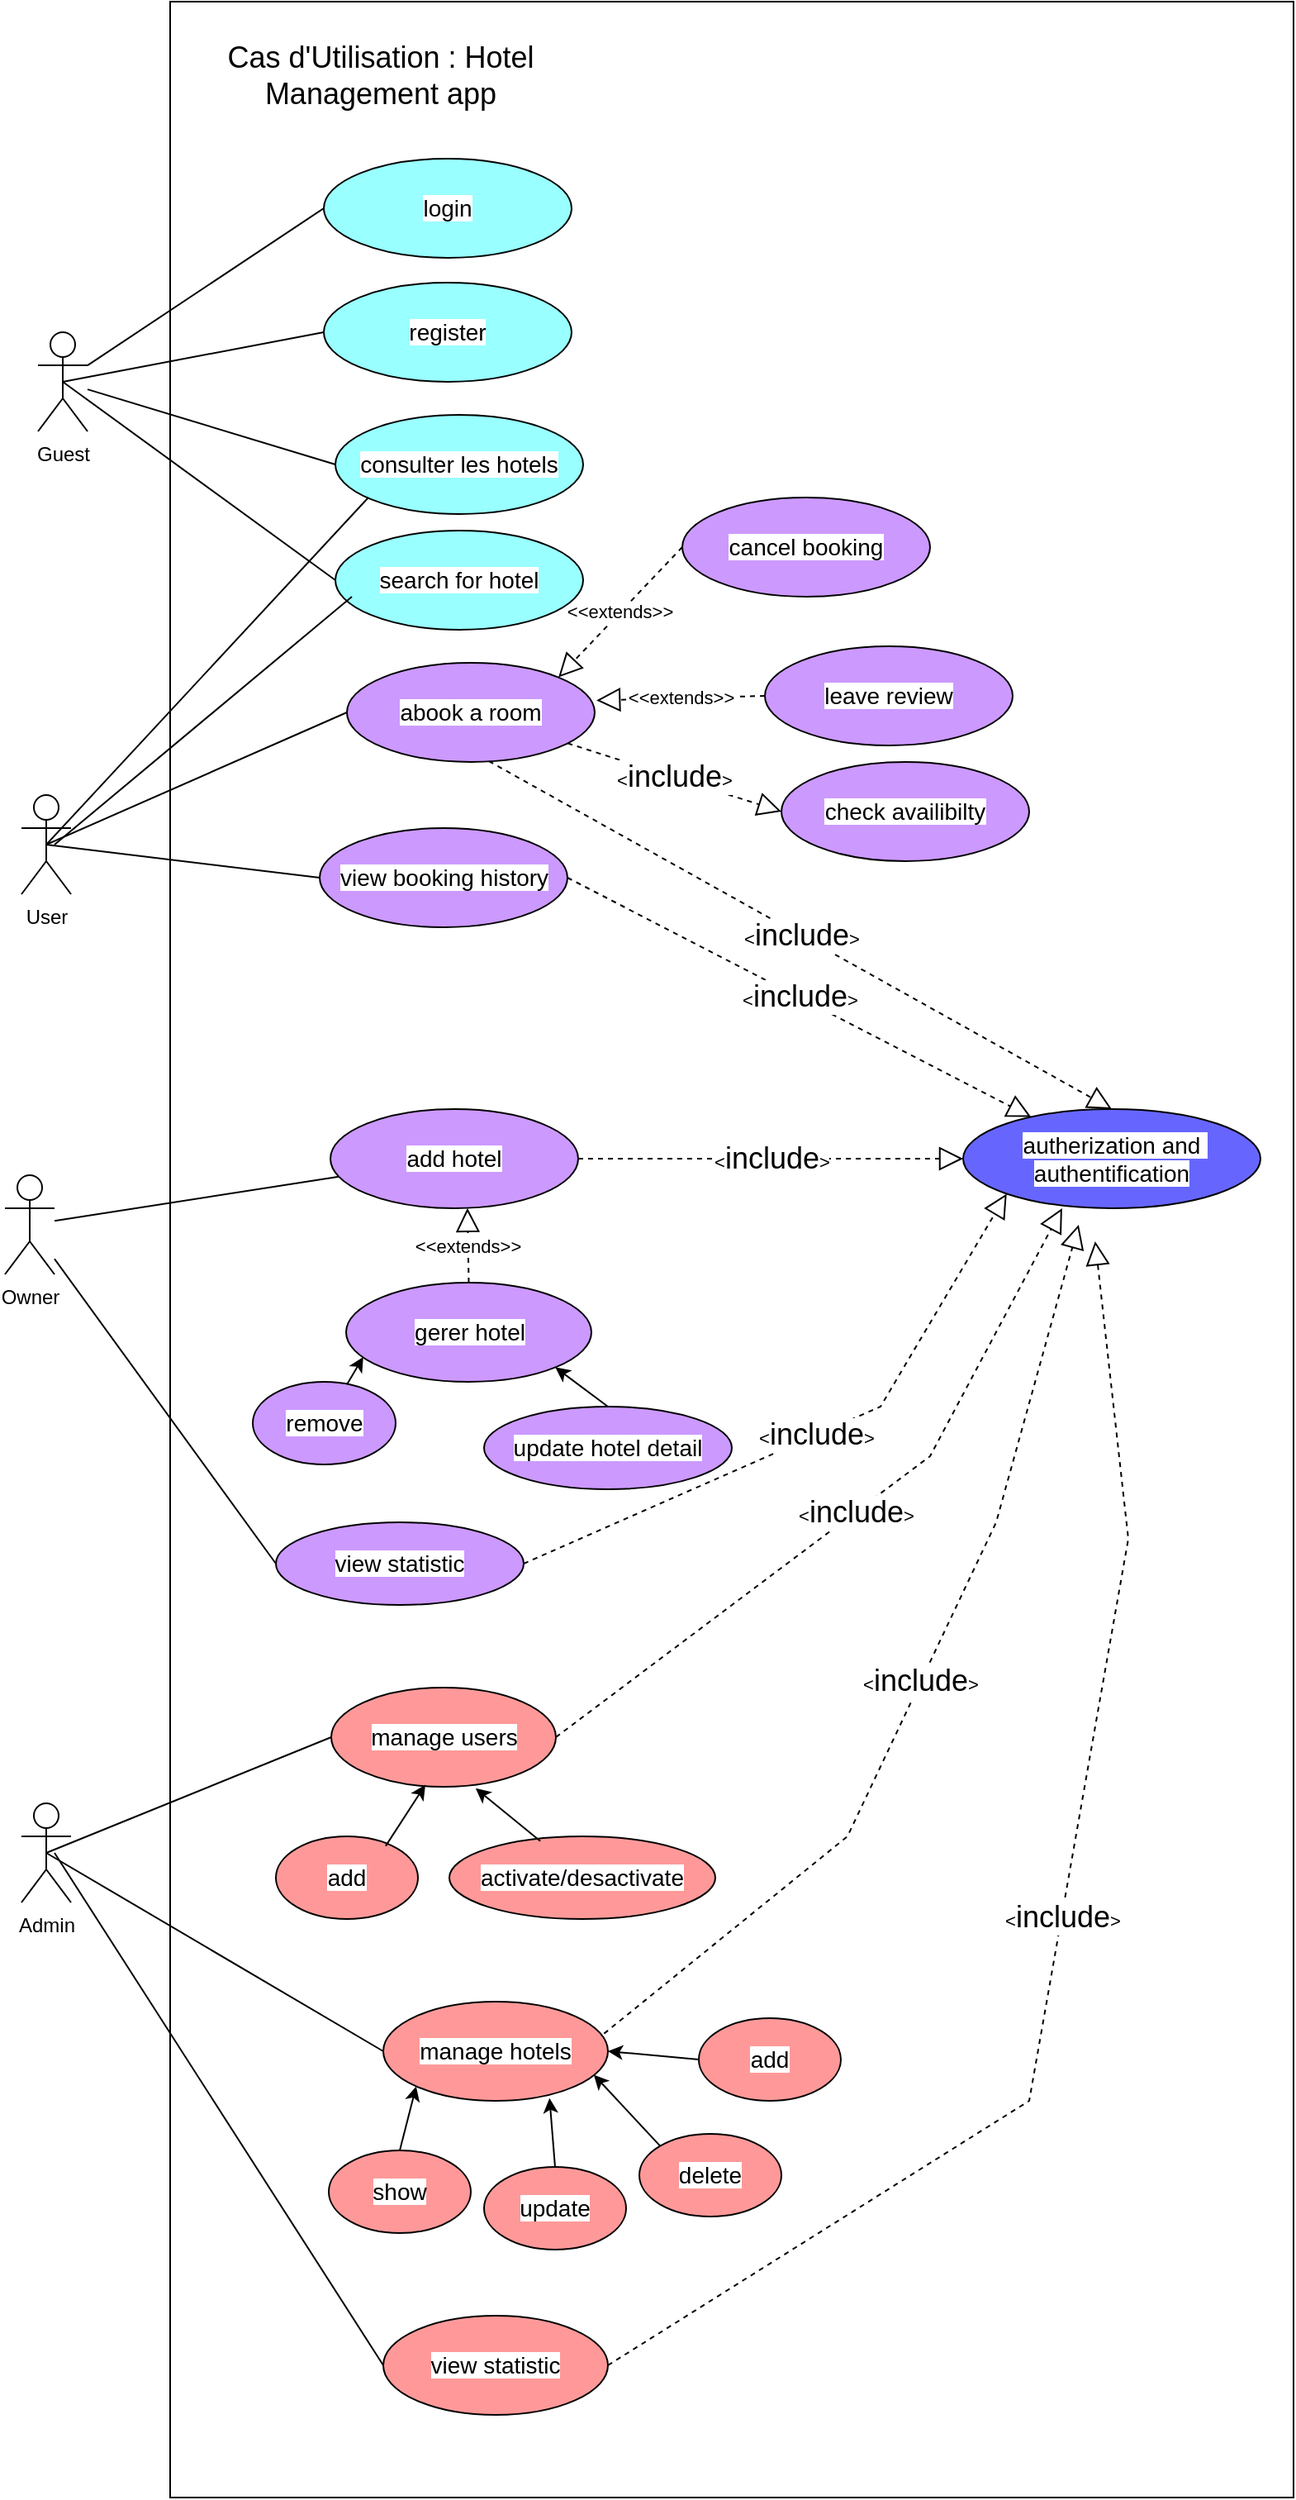 <mxfile version="26.0.11">
  <diagram id="GpANf77li3baw1R7QIYz" name="Page-1">
    <mxGraphModel dx="1863" dy="2767" grid="1" gridSize="10" guides="1" tooltips="1" connect="1" arrows="1" fold="1" page="1" pageScale="1" pageWidth="1100" pageHeight="850" background="#ffffff" math="0" shadow="0">
      <root>
        <mxCell id="0" />
        <mxCell id="1" parent="0" />
        <mxCell id="2" value="Guest" style="shape=umlActor;verticalLabelPosition=bottom;verticalAlign=top;html=1;outlineConnect=0;" parent="1" vertex="1">
          <mxGeometry x="60" y="-1400" width="30" height="60" as="geometry" />
        </mxCell>
        <mxCell id="3" value="" style="rounded=0;whiteSpace=wrap;html=1;" parent="1" vertex="1">
          <mxGeometry x="140" y="-1600" width="680" height="1510" as="geometry" />
        </mxCell>
        <mxCell id="5" value="User" style="shape=umlActor;verticalLabelPosition=bottom;verticalAlign=top;html=1;outlineConnect=0;" parent="1" vertex="1">
          <mxGeometry x="50" y="-1120" width="30" height="60" as="geometry" />
        </mxCell>
        <mxCell id="6" value="Admin" style="shape=umlActor;verticalLabelPosition=bottom;verticalAlign=top;html=1;outlineConnect=0;" parent="1" vertex="1">
          <mxGeometry x="50" y="-510" width="30" height="60" as="geometry" />
        </mxCell>
        <mxCell id="25" value="&lt;div style=&quot;&quot;&gt;&lt;span style=&quot;color: light-dark(rgb(0, 0, 0), rgb(255, 255, 255)); font-size: 14px; white-space-collapse: preserve; background-color: rgb(255, 255, 255);&quot;&gt;&lt;font face=&quot;Nunito Sans, sans-serif&quot;&gt;manage users&lt;/font&gt;&lt;/span&gt;&lt;/div&gt;" style="ellipse;whiteSpace=wrap;html=1;fillColor=#FF9999;align=center;" parent="1" vertex="1">
          <mxGeometry x="237.5" y="-580" width="136" height="60" as="geometry" />
        </mxCell>
        <mxCell id="31" value="&lt;font style=&quot;font-size: 18px;&quot;&gt;Cas d&#39;Utilisation : Hotel Management app&lt;/font&gt;" style="text;html=1;align=center;verticalAlign=middle;whiteSpace=wrap;rounded=0;" parent="1" vertex="1">
          <mxGeometry x="128.5" y="-1570" width="276.5" height="30" as="geometry" />
        </mxCell>
        <mxCell id="40" value="" style="endArrow=none;html=1;rounded=0;entryX=0;entryY=0.5;entryDx=0;entryDy=0;" parent="1" source="2" target="122" edge="1">
          <mxGeometry width="50" height="50" relative="1" as="geometry">
            <mxPoint x="470" y="-1150" as="sourcePoint" />
            <mxPoint x="210" y="-1475" as="targetPoint" />
          </mxGeometry>
        </mxCell>
        <mxCell id="41" value="" style="endArrow=none;html=1;rounded=0;entryX=0;entryY=0.5;entryDx=0;entryDy=0;exitX=0.5;exitY=0.5;exitDx=0;exitDy=0;exitPerimeter=0;" parent="1" source="2" target="123" edge="1">
          <mxGeometry width="50" height="50" relative="1" as="geometry">
            <mxPoint x="90" y="-1237" as="sourcePoint" />
            <mxPoint x="214" y="-1395" as="targetPoint" />
          </mxGeometry>
        </mxCell>
        <mxCell id="42" value="" style="endArrow=none;html=1;rounded=0;entryX=0;entryY=0.5;entryDx=0;entryDy=0;" parent="1" source="2" target="124" edge="1">
          <mxGeometry width="50" height="50" relative="1" as="geometry">
            <mxPoint x="70" y="-1230" as="sourcePoint" />
            <mxPoint x="207.5" y="-1305" as="targetPoint" />
          </mxGeometry>
        </mxCell>
        <mxCell id="50" value="" style="endArrow=none;html=1;rounded=0;exitX=0.5;exitY=0.5;exitDx=0;exitDy=0;exitPerimeter=0;entryX=0;entryY=0.5;entryDx=0;entryDy=0;" parent="1" source="5" target="117" edge="1">
          <mxGeometry width="50" height="50" relative="1" as="geometry">
            <mxPoint x="90" y="-1209" as="sourcePoint" />
            <mxPoint x="261" y="-990" as="targetPoint" />
          </mxGeometry>
        </mxCell>
        <mxCell id="53" value="" style="endArrow=none;html=1;rounded=0;entryX=0;entryY=0.5;entryDx=0;entryDy=0;exitX=0.5;exitY=0.5;exitDx=0;exitDy=0;exitPerimeter=0;" parent="1" source="5" target="120" edge="1">
          <mxGeometry width="50" height="50" relative="1" as="geometry">
            <mxPoint x="60" y="-790" as="sourcePoint" />
            <mxPoint x="262.095" y="-1088.54" as="targetPoint" />
          </mxGeometry>
        </mxCell>
        <mxCell id="62" style="edgeStyle=orthogonalEdgeStyle;rounded=0;orthogonalLoop=1;jettySize=auto;html=1;exitX=0.5;exitY=1;exitDx=0;exitDy=0;" parent="1" edge="1">
          <mxGeometry relative="1" as="geometry">
            <mxPoint x="258.0" y="-520" as="sourcePoint" />
            <mxPoint x="258.0" y="-520" as="targetPoint" />
          </mxGeometry>
        </mxCell>
        <mxCell id="65" value="&lt;div style=&quot;&quot;&gt;&lt;span style=&quot;color: light-dark(rgb(0, 0, 0), rgb(255, 255, 255)); font-size: 14px; white-space-collapse: preserve; background-color: rgb(255, 255, 255);&quot;&gt;&lt;font face=&quot;Nunito Sans, sans-serif&quot;&gt;autherization and authentification&lt;/font&gt;&lt;/span&gt;&lt;/div&gt;" style="ellipse;whiteSpace=wrap;html=1;fillColor=#6666FF;align=center;" parent="1" vertex="1">
          <mxGeometry x="620" y="-930" width="180" height="60" as="geometry" />
        </mxCell>
        <mxCell id="73" value="&amp;lt;&lt;font style=&quot;font-size: 18px;&quot;&gt;include&lt;/font&gt;&amp;gt;" style="endArrow=block;dashed=1;endFill=0;endSize=12;html=1;rounded=0;exitX=1;exitY=0.5;exitDx=0;exitDy=0;entryX=0;entryY=0.5;entryDx=0;entryDy=0;" parent="1" source="93" target="65" edge="1">
          <mxGeometry width="160" relative="1" as="geometry">
            <mxPoint x="411.037" y="-257.34" as="sourcePoint" />
            <mxPoint x="696" y="-300" as="targetPoint" />
            <Array as="points" />
          </mxGeometry>
        </mxCell>
        <mxCell id="81" value="" style="endArrow=none;html=1;rounded=0;entryX=0;entryY=0.5;entryDx=0;entryDy=0;exitX=0.5;exitY=0.5;exitDx=0;exitDy=0;exitPerimeter=0;" parent="1" source="2" target="121" edge="1">
          <mxGeometry width="50" height="50" relative="1" as="geometry">
            <mxPoint x="80" y="-1220.0" as="sourcePoint" />
            <mxPoint x="207.5" y="-1195" as="targetPoint" />
          </mxGeometry>
        </mxCell>
        <mxCell id="90" value="&amp;lt;&amp;lt;extends&amp;gt;&amp;gt;" style="endArrow=block;dashed=1;endFill=0;endSize=12;html=1;entryX=1;entryY=0;entryDx=0;entryDy=0;exitX=0;exitY=0.5;exitDx=0;exitDy=0;" parent="1" source="119" target="120" edge="1">
          <mxGeometry width="160" relative="1" as="geometry">
            <mxPoint x="607.72" y="-1126.743" as="sourcePoint" />
            <mxPoint x="471.5" y="-1100" as="targetPoint" />
          </mxGeometry>
        </mxCell>
        <mxCell id="91" value="&amp;lt;&amp;lt;extends&amp;gt;&amp;gt;" style="endArrow=block;dashed=1;endFill=0;endSize=12;html=1;entryX=1.007;entryY=0.379;entryDx=0;entryDy=0;exitX=0;exitY=0.5;exitDx=0;exitDy=0;entryPerimeter=0;" parent="1" source="118" target="120" edge="1">
          <mxGeometry width="160" relative="1" as="geometry">
            <mxPoint x="600" y="-1050" as="sourcePoint" />
            <mxPoint x="464.122" y="-1089.44" as="targetPoint" />
          </mxGeometry>
        </mxCell>
        <mxCell id="92" value="Owner" style="shape=umlActor;verticalLabelPosition=bottom;verticalAlign=top;html=1;outlineConnect=0;" parent="1" vertex="1">
          <mxGeometry x="40" y="-890" width="30" height="60" as="geometry" />
        </mxCell>
        <mxCell id="93" value="&lt;div style=&quot;text-align: start;&quot;&gt;&lt;font face=&quot;Nunito Sans, sans-serif&quot; color=&quot;#000000&quot;&gt;&lt;span style=&quot;font-size: 14px; white-space-collapse: preserve; background-color: rgb(255, 255, 255);&quot;&gt;add hotel&lt;/span&gt;&lt;/font&gt;&lt;/div&gt;" style="ellipse;whiteSpace=wrap;html=1;fillColor=#CC99FF;" parent="1" vertex="1">
          <mxGeometry x="237" y="-930" width="150" height="60" as="geometry" />
        </mxCell>
        <mxCell id="94" value="&lt;div style=&quot;text-align: start;&quot;&gt;&lt;font face=&quot;Nunito Sans, sans-serif&quot; color=&quot;#000000&quot;&gt;&lt;span style=&quot;font-size: 14px; white-space-collapse: preserve; background-color: rgb(255, 255, 255);&quot;&gt;gerer hotel&lt;/span&gt;&lt;/font&gt;&lt;/div&gt;" style="ellipse;whiteSpace=wrap;html=1;fillColor=#CC99FF;" parent="1" vertex="1">
          <mxGeometry x="246.5" y="-825" width="148.5" height="60" as="geometry" />
        </mxCell>
        <mxCell id="96" value="&lt;div style=&quot;&quot;&gt;&lt;span style=&quot;color: light-dark(rgb(0, 0, 0), rgb(255, 255, 255)); font-size: 14px; white-space-collapse: preserve; background-color: rgb(255, 255, 255);&quot;&gt;&lt;font face=&quot;Nunito Sans, sans-serif&quot;&gt;update hotel detail&lt;/font&gt;&lt;/span&gt;&lt;/div&gt;" style="ellipse;whiteSpace=wrap;html=1;fillColor=#CC99FF;align=center;" parent="1" vertex="1">
          <mxGeometry x="330" y="-750" width="150" height="50" as="geometry" />
        </mxCell>
        <mxCell id="97" value="&lt;div style=&quot;&quot;&gt;&lt;span style=&quot;color: light-dark(rgb(0, 0, 0), rgb(255, 255, 255)); font-size: 14px; white-space-collapse: preserve; background-color: rgb(255, 255, 255);&quot;&gt;&lt;font face=&quot;Nunito Sans, sans-serif&quot;&gt;remove&lt;/font&gt;&lt;/span&gt;&lt;/div&gt;" style="ellipse;whiteSpace=wrap;html=1;fillColor=#CC99FF;align=center;" parent="1" vertex="1">
          <mxGeometry x="190" y="-765" width="86.5" height="50" as="geometry" />
        </mxCell>
        <mxCell id="98" value="" style="endArrow=none;html=1;rounded=0;" parent="1" source="92" target="93" edge="1">
          <mxGeometry width="50" height="50" relative="1" as="geometry">
            <mxPoint x="75" y="-1000" as="sourcePoint" />
            <mxPoint x="271.0" y="-980" as="targetPoint" />
          </mxGeometry>
        </mxCell>
        <mxCell id="100" value="&amp;lt;&amp;lt;extends&amp;gt;&amp;gt;" style="endArrow=block;dashed=1;endFill=0;endSize=12;html=1;entryX=0.553;entryY=0.998;entryDx=0;entryDy=0;exitX=0.5;exitY=0;exitDx=0;exitDy=0;entryPerimeter=0;" parent="1" source="94" target="93" edge="1">
          <mxGeometry width="160" relative="1" as="geometry">
            <mxPoint x="610.0" y="-1040" as="sourcePoint" />
            <mxPoint x="474.122" y="-1079.44" as="targetPoint" />
          </mxGeometry>
        </mxCell>
        <mxCell id="105" value="" style="endArrow=classic;html=1;entryX=0.07;entryY=0.749;entryDx=0;entryDy=0;entryPerimeter=0;" parent="1" source="97" target="94" edge="1">
          <mxGeometry width="50" height="50" relative="1" as="geometry">
            <mxPoint x="400" y="-700" as="sourcePoint" />
            <mxPoint x="450" y="-750" as="targetPoint" />
          </mxGeometry>
        </mxCell>
        <mxCell id="106" value="" style="endArrow=classic;html=1;entryX=1;entryY=1;entryDx=0;entryDy=0;exitX=0.5;exitY=0;exitDx=0;exitDy=0;" parent="1" source="96" target="94" edge="1">
          <mxGeometry width="50" height="50" relative="1" as="geometry">
            <mxPoint x="232.578" y="-683.374" as="sourcePoint" />
            <mxPoint x="267.395" y="-705.06" as="targetPoint" />
          </mxGeometry>
        </mxCell>
        <mxCell id="108" value="&lt;div style=&quot;&quot;&gt;&lt;span style=&quot;color: light-dark(rgb(0, 0, 0), rgb(255, 255, 255)); font-size: 14px; white-space-collapse: preserve; background-color: rgb(255, 255, 255);&quot;&gt;&lt;font face=&quot;Nunito Sans, sans-serif&quot;&gt;view statistic&lt;/font&gt;&lt;/span&gt;&lt;/div&gt;" style="ellipse;whiteSpace=wrap;html=1;fillColor=#CC99FF;align=center;" parent="1" vertex="1">
          <mxGeometry x="204" y="-680" width="150" height="50" as="geometry" />
        </mxCell>
        <mxCell id="109" value="" style="endArrow=none;html=1;rounded=0;entryX=0;entryY=0.5;entryDx=0;entryDy=0;" parent="1" source="92" target="108" edge="1">
          <mxGeometry width="50" height="50" relative="1" as="geometry">
            <mxPoint x="90" y="-832.333" as="sourcePoint" />
            <mxPoint x="262.122" y="-859.104" as="targetPoint" />
          </mxGeometry>
        </mxCell>
        <mxCell id="110" value="&lt;div style=&quot;&quot;&gt;&lt;span style=&quot;color: light-dark(rgb(0, 0, 0), rgb(255, 255, 255)); font-size: 14px; white-space-collapse: preserve; background-color: rgb(255, 255, 255);&quot;&gt;&lt;font face=&quot;Nunito Sans, sans-serif&quot;&gt;add&lt;/font&gt;&lt;/span&gt;&lt;/div&gt;" style="ellipse;whiteSpace=wrap;html=1;fillColor=#FF9999;align=center;" parent="1" vertex="1">
          <mxGeometry x="204" y="-490" width="86" height="50" as="geometry" />
        </mxCell>
        <mxCell id="111" value="&lt;div style=&quot;&quot;&gt;&lt;span style=&quot;color: light-dark(rgb(0, 0, 0), rgb(255, 255, 255)); font-size: 14px; white-space-collapse: preserve; background-color: rgb(255, 255, 255);&quot;&gt;&lt;font face=&quot;Nunito Sans, sans-serif&quot;&gt;activate/desactivate&lt;/font&gt;&lt;/span&gt;&lt;/div&gt;" style="ellipse;whiteSpace=wrap;html=1;fillColor=#FF9999;align=center;" parent="1" vertex="1">
          <mxGeometry x="309" y="-490" width="161" height="50" as="geometry" />
        </mxCell>
        <mxCell id="112" value="" style="endArrow=classic;html=1;entryX=0.643;entryY=1.016;entryDx=0;entryDy=0;exitX=0.342;exitY=0.058;exitDx=0;exitDy=0;entryPerimeter=0;exitPerimeter=0;" parent="1" source="111" target="25" edge="1">
          <mxGeometry width="50" height="50" relative="1" as="geometry">
            <mxPoint x="405" y="-720" as="sourcePoint" />
            <mxPoint x="393.516" y="-743.894" as="targetPoint" />
          </mxGeometry>
        </mxCell>
        <mxCell id="113" value="" style="endArrow=classic;html=1;entryX=0.419;entryY=0.98;entryDx=0;entryDy=0;exitX=0.773;exitY=0.116;exitDx=0;exitDy=0;entryPerimeter=0;exitPerimeter=0;" parent="1" source="110" target="25" edge="1">
          <mxGeometry width="50" height="50" relative="1" as="geometry">
            <mxPoint x="374.062" y="-477.1" as="sourcePoint" />
            <mxPoint x="334.948" y="-509.04" as="targetPoint" />
          </mxGeometry>
        </mxCell>
        <mxCell id="114" value="&lt;div style=&quot;&quot;&gt;&lt;span style=&quot;color: light-dark(rgb(0, 0, 0), rgb(255, 255, 255)); font-size: 14px; white-space-collapse: preserve; background-color: rgb(255, 255, 255);&quot;&gt;&lt;font face=&quot;Nunito Sans, sans-serif&quot;&gt;manage hotels&lt;/font&gt;&lt;/span&gt;&lt;/div&gt;" style="ellipse;whiteSpace=wrap;html=1;fillColor=#FF9999;align=center;" parent="1" vertex="1">
          <mxGeometry x="269" y="-390" width="136" height="60" as="geometry" />
        </mxCell>
        <mxCell id="115" value="" style="endArrow=none;html=1;rounded=0;entryX=0;entryY=0.5;entryDx=0;entryDy=0;exitX=0.5;exitY=0.5;exitDx=0;exitDy=0;exitPerimeter=0;" parent="1" source="6" target="25" edge="1">
          <mxGeometry width="50" height="50" relative="1" as="geometry">
            <mxPoint x="90" y="-809.362" as="sourcePoint" />
            <mxPoint x="224" y="-625" as="targetPoint" />
          </mxGeometry>
        </mxCell>
        <mxCell id="116" value="&amp;lt;&lt;font style=&quot;font-size: 18px;&quot;&gt;include&lt;/font&gt;&amp;gt;" style="endArrow=block;dashed=1;endFill=0;endSize=12;html=1;rounded=0;exitX=1;exitY=0.5;exitDx=0;exitDy=0;entryX=0;entryY=1;entryDx=0;entryDy=0;" parent="1" source="108" target="65" edge="1">
          <mxGeometry width="160" relative="1" as="geometry">
            <mxPoint x="400" y="-630" as="sourcePoint" />
            <mxPoint x="573" y="-610" as="targetPoint" />
            <Array as="points">
              <mxPoint x="570" y="-750" />
            </Array>
          </mxGeometry>
        </mxCell>
        <mxCell id="117" value="&lt;div style=&quot;text-align: start;&quot;&gt;&lt;font face=&quot;Nunito Sans, sans-serif&quot; color=&quot;#000000&quot;&gt;&lt;span style=&quot;font-size: 14px; white-space-collapse: preserve; background-color: rgb(255, 255, 255);&quot;&gt;view booking history&lt;/span&gt;&lt;/font&gt;&lt;/div&gt;" style="ellipse;whiteSpace=wrap;html=1;fillColor=#CC99FF;" parent="1" vertex="1">
          <mxGeometry x="230.5" y="-1100" width="150" height="60" as="geometry" />
        </mxCell>
        <mxCell id="118" value="&lt;div style=&quot;text-align: start;&quot;&gt;&lt;font face=&quot;Nunito Sans, sans-serif&quot; color=&quot;#000000&quot;&gt;&lt;span style=&quot;font-size: 14px; white-space-collapse: preserve; background-color: rgb(255, 255, 255);&quot;&gt;leave review&lt;/span&gt;&lt;/font&gt;&lt;/div&gt;" style="ellipse;whiteSpace=wrap;html=1;fillColor=#CC99FF;" parent="1" vertex="1">
          <mxGeometry x="500" y="-1210" width="150" height="60" as="geometry" />
        </mxCell>
        <mxCell id="119" value="&lt;div style=&quot;text-align: start;&quot;&gt;&lt;font face=&quot;Nunito Sans, sans-serif&quot; color=&quot;#000000&quot;&gt;&lt;span style=&quot;font-size: 14px; white-space-collapse: preserve; background-color: rgb(255, 255, 255);&quot;&gt;cancel booking&lt;/span&gt;&lt;/font&gt;&lt;/div&gt;" style="ellipse;whiteSpace=wrap;html=1;fillColor=#CC99FF;" parent="1" vertex="1">
          <mxGeometry x="450" y="-1300" width="150" height="60" as="geometry" />
        </mxCell>
        <mxCell id="120" value="&lt;div style=&quot;text-align: start;&quot;&gt;&lt;font face=&quot;Nunito Sans, sans-serif&quot; color=&quot;#000000&quot;&gt;&lt;span style=&quot;font-size: 14px; background-color: rgb(255, 255, 255);&quot;&gt;abook a room&lt;/span&gt;&lt;/font&gt;&lt;/div&gt;" style="ellipse;whiteSpace=wrap;html=1;fillColor=#CC99FF;" parent="1" vertex="1">
          <mxGeometry x="247" y="-1200" width="150" height="60" as="geometry" />
        </mxCell>
        <mxCell id="121" value="&lt;div style=&quot;text-align: start;&quot;&gt;&lt;font face=&quot;Nunito Sans, sans-serif&quot; color=&quot;#000000&quot;&gt;&lt;span style=&quot;font-size: 14px; white-space-collapse: preserve; background-color: rgb(255, 255, 255);&quot;&gt;search for hotel&lt;/span&gt;&lt;/font&gt;&lt;/div&gt;" style="ellipse;whiteSpace=wrap;html=1;fillColor=#99FFFF;" parent="1" vertex="1">
          <mxGeometry x="240" y="-1280" width="150" height="60" as="geometry" />
        </mxCell>
        <mxCell id="122" value="&lt;div style=&quot;text-align: start;&quot;&gt;&lt;font face=&quot;Nunito Sans, sans-serif&quot; color=&quot;#000000&quot;&gt;&lt;span style=&quot;font-size: 14px; white-space-collapse: preserve; background-color: rgb(255, 255, 255);&quot;&gt;login&lt;/span&gt;&lt;/font&gt;&lt;/div&gt;" style="ellipse;whiteSpace=wrap;html=1;fillColor=#99FFFF;" parent="1" vertex="1">
          <mxGeometry x="233" y="-1505" width="150" height="60" as="geometry" />
        </mxCell>
        <mxCell id="123" value="&lt;div style=&quot;text-align: start;&quot;&gt;&lt;font face=&quot;Nunito Sans, sans-serif&quot; color=&quot;#000000&quot;&gt;&lt;span style=&quot;font-size: 14px; white-space-collapse: preserve; background-color: rgb(255, 255, 255);&quot;&gt;register&lt;/span&gt;&lt;/font&gt;&lt;/div&gt;" style="ellipse;whiteSpace=wrap;html=1;fillColor=#99FFFF;" parent="1" vertex="1">
          <mxGeometry x="233" y="-1430" width="150" height="60" as="geometry" />
        </mxCell>
        <mxCell id="124" value="&lt;div style=&quot;text-align: start;&quot;&gt;&lt;font face=&quot;Nunito Sans, sans-serif&quot; color=&quot;#000000&quot;&gt;&lt;span style=&quot;font-size: 14px; white-space-collapse: preserve; background-color: rgb(255, 255, 255);&quot;&gt;consulter les hotels&lt;/span&gt;&lt;/font&gt;&lt;/div&gt;" style="ellipse;whiteSpace=wrap;html=1;fillColor=#99FFFF;" parent="1" vertex="1">
          <mxGeometry x="240" y="-1350" width="150" height="60" as="geometry" />
        </mxCell>
        <mxCell id="126" value="&amp;lt;&lt;font style=&quot;font-size: 18px;&quot;&gt;include&lt;/font&gt;&amp;gt;" style="endArrow=block;dashed=1;endFill=0;endSize=12;html=1;rounded=0;exitX=1;exitY=0.5;exitDx=0;exitDy=0;" parent="1" source="117" target="65" edge="1">
          <mxGeometry width="160" relative="1" as="geometry">
            <mxPoint x="407" y="-870" as="sourcePoint" />
            <mxPoint x="580" y="-850" as="targetPoint" />
            <Array as="points" />
          </mxGeometry>
        </mxCell>
        <mxCell id="127" value="" style="endArrow=none;html=1;rounded=0;entryX=0;entryY=0.5;entryDx=0;entryDy=0;" parent="1" edge="1">
          <mxGeometry width="50" height="50" relative="1" as="geometry">
            <mxPoint x="70" y="-1090" as="sourcePoint" />
            <mxPoint x="250" y="-1240" as="targetPoint" />
          </mxGeometry>
        </mxCell>
        <mxCell id="128" value="" style="endArrow=none;html=1;rounded=0;" parent="1" edge="1">
          <mxGeometry width="50" height="50" relative="1" as="geometry">
            <mxPoint x="65" y="-1090" as="sourcePoint" />
            <mxPoint x="260" y="-1300" as="targetPoint" />
          </mxGeometry>
        </mxCell>
        <mxCell id="129" value="&amp;lt;&lt;font style=&quot;font-size: 18px;&quot;&gt;include&lt;/font&gt;&amp;gt;" style="endArrow=block;dashed=1;endFill=0;endSize=12;html=1;rounded=0;entryX=0;entryY=0.5;entryDx=0;entryDy=0;" parent="1" source="120" target="130" edge="1">
          <mxGeometry width="160" relative="1" as="geometry">
            <mxPoint x="390.5" y="-1060" as="sourcePoint" />
            <mxPoint x="671.212" y="-915.21" as="targetPoint" />
            <Array as="points" />
          </mxGeometry>
        </mxCell>
        <mxCell id="130" value="&lt;div style=&quot;text-align: start;&quot;&gt;&lt;font face=&quot;Nunito Sans, sans-serif&quot; color=&quot;#000000&quot;&gt;&lt;span style=&quot;font-size: 14px; white-space-collapse: preserve; background-color: rgb(255, 255, 255);&quot;&gt;check availibilty&lt;/span&gt;&lt;/font&gt;&lt;/div&gt;" style="ellipse;whiteSpace=wrap;html=1;fillColor=#CC99FF;" parent="1" vertex="1">
          <mxGeometry x="510" y="-1140" width="150" height="60" as="geometry" />
        </mxCell>
        <mxCell id="131" value="&amp;lt;&lt;font style=&quot;font-size: 18px;&quot;&gt;include&lt;/font&gt;&amp;gt;" style="endArrow=block;dashed=1;endFill=0;endSize=12;html=1;rounded=0;entryX=0.5;entryY=0;entryDx=0;entryDy=0;exitX=0.573;exitY=0.992;exitDx=0;exitDy=0;exitPerimeter=0;" parent="1" source="120" target="65" edge="1">
          <mxGeometry width="160" relative="1" as="geometry">
            <mxPoint x="380.089" y="-1136.979" as="sourcePoint" />
            <mxPoint x="520" y="-1070" as="targetPoint" />
            <Array as="points" />
          </mxGeometry>
        </mxCell>
        <mxCell id="133" value="&lt;div style=&quot;&quot;&gt;&lt;span style=&quot;color: light-dark(rgb(0, 0, 0), rgb(255, 255, 255)); font-size: 14px; white-space-collapse: preserve; background-color: rgb(255, 255, 255);&quot;&gt;&lt;font face=&quot;Nunito Sans, sans-serif&quot;&gt;view statistic&lt;/font&gt;&lt;/span&gt;&lt;/div&gt;" style="ellipse;whiteSpace=wrap;html=1;fillColor=#FF9999;align=center;" parent="1" vertex="1">
          <mxGeometry x="269" y="-200" width="136" height="60" as="geometry" />
        </mxCell>
        <mxCell id="134" value="&lt;div style=&quot;&quot;&gt;&lt;span style=&quot;color: light-dark(rgb(0, 0, 0), rgb(255, 255, 255)); font-size: 14px; white-space-collapse: preserve; background-color: rgb(255, 255, 255);&quot;&gt;&lt;font face=&quot;Nunito Sans, sans-serif&quot;&gt;add&lt;/font&gt;&lt;/span&gt;&lt;/div&gt;" style="ellipse;whiteSpace=wrap;html=1;fillColor=#FF9999;align=center;" parent="1" vertex="1">
          <mxGeometry x="460" y="-380" width="86" height="50" as="geometry" />
        </mxCell>
        <mxCell id="135" value="&lt;div style=&quot;&quot;&gt;&lt;span style=&quot;color: light-dark(rgb(0, 0, 0), rgb(255, 255, 255)); font-size: 14px; white-space-collapse: preserve; background-color: rgb(255, 255, 255);&quot;&gt;&lt;font face=&quot;Nunito Sans, sans-serif&quot;&gt;update&lt;/font&gt;&lt;/span&gt;&lt;/div&gt;" style="ellipse;whiteSpace=wrap;html=1;fillColor=#FF9999;align=center;" parent="1" vertex="1">
          <mxGeometry x="330" y="-290" width="86" height="50" as="geometry" />
        </mxCell>
        <mxCell id="136" value="&lt;div style=&quot;&quot;&gt;&lt;span style=&quot;color: light-dark(rgb(0, 0, 0), rgb(255, 255, 255)); font-size: 14px; white-space-collapse: preserve; background-color: rgb(255, 255, 255);&quot;&gt;&lt;font face=&quot;Nunito Sans, sans-serif&quot;&gt;delete&lt;/font&gt;&lt;/span&gt;&lt;/div&gt;" style="ellipse;whiteSpace=wrap;html=1;fillColor=#FF9999;align=center;" parent="1" vertex="1">
          <mxGeometry x="424" y="-310" width="86" height="50" as="geometry" />
        </mxCell>
        <mxCell id="137" value="&lt;div style=&quot;&quot;&gt;&lt;span style=&quot;color: light-dark(rgb(0, 0, 0), rgb(255, 255, 255)); font-size: 14px; white-space-collapse: preserve; background-color: rgb(255, 255, 255);&quot;&gt;&lt;font face=&quot;Nunito Sans, sans-serif&quot;&gt;show&lt;/font&gt;&lt;/span&gt;&lt;/div&gt;" style="ellipse;whiteSpace=wrap;html=1;fillColor=#FF9999;align=center;" parent="1" vertex="1">
          <mxGeometry x="236" y="-300" width="86" height="50" as="geometry" />
        </mxCell>
        <mxCell id="138" value="" style="endArrow=none;html=1;rounded=0;entryX=0;entryY=0.5;entryDx=0;entryDy=0;exitX=0.5;exitY=0.5;exitDx=0;exitDy=0;exitPerimeter=0;" parent="1" source="6" target="114" edge="1">
          <mxGeometry width="50" height="50" relative="1" as="geometry">
            <mxPoint x="75" y="-470" as="sourcePoint" />
            <mxPoint x="247.5" y="-540" as="targetPoint" />
          </mxGeometry>
        </mxCell>
        <mxCell id="140" value="" style="endArrow=classic;html=1;entryX=1;entryY=0.5;entryDx=0;entryDy=0;exitX=0;exitY=0.5;exitDx=0;exitDy=0;" parent="1" source="134" target="114" edge="1">
          <mxGeometry width="50" height="50" relative="1" as="geometry">
            <mxPoint x="395" y="-740" as="sourcePoint" />
            <mxPoint x="383.164" y="-763.751" as="targetPoint" />
          </mxGeometry>
        </mxCell>
        <mxCell id="142" value="" style="endArrow=classic;html=1;entryX=0.74;entryY=0.973;entryDx=0;entryDy=0;entryPerimeter=0;exitX=0.5;exitY=0;exitDx=0;exitDy=0;" parent="1" source="135" target="114" edge="1">
          <mxGeometry width="50" height="50" relative="1" as="geometry">
            <mxPoint x="473.8" y="-315.276" as="sourcePoint" />
            <mxPoint x="409.696" y="-332.48" as="targetPoint" />
          </mxGeometry>
        </mxCell>
        <mxCell id="143" value="" style="endArrow=classic;html=1;entryX=0;entryY=1;entryDx=0;entryDy=0;exitX=0.5;exitY=0;exitDx=0;exitDy=0;" parent="1" source="137" target="114" edge="1">
          <mxGeometry width="50" height="50" relative="1" as="geometry">
            <mxPoint x="483.8" y="-305.276" as="sourcePoint" />
            <mxPoint x="419.696" y="-322.48" as="targetPoint" />
          </mxGeometry>
        </mxCell>
        <mxCell id="144" value="" style="endArrow=none;html=1;rounded=0;entryX=0;entryY=0.5;entryDx=0;entryDy=0;" parent="1" target="133" edge="1">
          <mxGeometry width="50" height="50" relative="1" as="geometry">
            <mxPoint x="70" y="-480" as="sourcePoint" />
            <mxPoint x="279" y="-350" as="targetPoint" />
          </mxGeometry>
        </mxCell>
        <mxCell id="145" value="" style="endArrow=classic;html=1;entryX=0.937;entryY=0.737;entryDx=0;entryDy=0;exitX=0;exitY=0;exitDx=0;exitDy=0;entryPerimeter=0;" parent="1" source="136" target="114" edge="1">
          <mxGeometry width="50" height="50" relative="1" as="geometry">
            <mxPoint x="470" y="-385" as="sourcePoint" />
            <mxPoint x="415" y="-350" as="targetPoint" />
          </mxGeometry>
        </mxCell>
        <mxCell id="146" value="&amp;lt;&lt;font style=&quot;font-size: 18px;&quot;&gt;include&lt;/font&gt;&amp;gt;" style="endArrow=block;dashed=1;endFill=0;endSize=12;html=1;rounded=0;exitX=1;exitY=0.5;exitDx=0;exitDy=0;entryX=0.333;entryY=1;entryDx=0;entryDy=0;entryPerimeter=0;" parent="1" source="25" target="65" edge="1">
          <mxGeometry width="160" relative="1" as="geometry">
            <mxPoint x="364" y="-645" as="sourcePoint" />
            <mxPoint x="738.72" y="-861.44" as="targetPoint" />
            <Array as="points">
              <mxPoint x="600" y="-720" />
            </Array>
          </mxGeometry>
        </mxCell>
        <mxCell id="147" value="&amp;lt;&lt;font style=&quot;font-size: 18px;&quot;&gt;include&lt;/font&gt;&amp;gt;" style="endArrow=block;dashed=1;endFill=0;endSize=12;html=1;rounded=0;exitX=0.983;exitY=0.322;exitDx=0;exitDy=0;entryX=0.333;entryY=1;entryDx=0;entryDy=0;entryPerimeter=0;exitPerimeter=0;" parent="1" source="114" edge="1">
          <mxGeometry width="160" relative="1" as="geometry">
            <mxPoint x="383.5" y="-540" as="sourcePoint" />
            <mxPoint x="689.94" y="-860" as="targetPoint" />
            <Array as="points">
              <mxPoint x="550" y="-490" />
              <mxPoint x="640" y="-680" />
            </Array>
          </mxGeometry>
        </mxCell>
        <mxCell id="148" value="&amp;lt;&lt;font style=&quot;font-size: 18px;&quot;&gt;include&lt;/font&gt;&amp;gt;" style="endArrow=block;dashed=1;endFill=0;endSize=12;html=1;rounded=0;exitX=1;exitY=0.5;exitDx=0;exitDy=0;entryX=0.333;entryY=1;entryDx=0;entryDy=0;entryPerimeter=0;" parent="1" source="133" edge="1">
          <mxGeometry width="160" relative="1" as="geometry">
            <mxPoint x="412.688" y="-360.68" as="sourcePoint" />
            <mxPoint x="699.94" y="-850" as="targetPoint" />
            <Array as="points">
              <mxPoint x="660" y="-330" />
              <mxPoint x="720" y="-670" />
            </Array>
          </mxGeometry>
        </mxCell>
      </root>
    </mxGraphModel>
  </diagram>
</mxfile>
